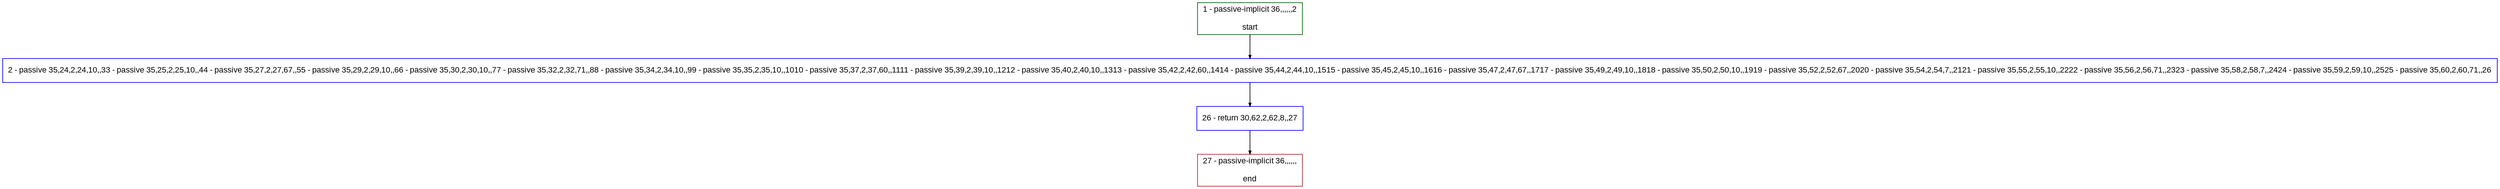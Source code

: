 digraph "" {
  graph [bgcolor="white", fillcolor="#FFFFCC", pack="true", packmode="clust", fontname="Arial", label="", fontsize="12", compound="true", style="rounded,filled"];
  node [node_initialized="no", fillcolor="white", fontname="Arial", label="", color="grey", fontsize="12", fixedsize="false", compound="true", shape="rectangle", style="filled"];
  edge [arrowtail="none", lhead="", fontcolor="black", fontname="Arial", label="", color="black", fontsize="12", arrowhead="normal", arrowsize="0.5", compound="true", ltail="", dir="forward"];
  __N1 [fillcolor="#ffffff", label="2 - passive 35,24,2,24,10,,33 - passive 35,25,2,25,10,,44 - passive 35,27,2,27,67,,55 - passive 35,29,2,29,10,,66 - passive 35,30,2,30,10,,77 - passive 35,32,2,32,71,,88 - passive 35,34,2,34,10,,99 - passive 35,35,2,35,10,,1010 - passive 35,37,2,37,60,,1111 - passive 35,39,2,39,10,,1212 - passive 35,40,2,40,10,,1313 - passive 35,42,2,42,60,,1414 - passive 35,44,2,44,10,,1515 - passive 35,45,2,45,10,,1616 - passive 35,47,2,47,67,,1717 - passive 35,49,2,49,10,,1818 - passive 35,50,2,50,10,,1919 - passive 35,52,2,52,67,,2020 - passive 35,54,2,54,7,,2121 - passive 35,55,2,55,10,,2222 - passive 35,56,2,56,71,,2323 - passive 35,58,2,58,7,,2424 - passive 35,59,2,59,10,,2525 - passive 35,60,2,60,71,,26", color="#0000ff", shape="box", style="filled"];
  __N2 [fillcolor="#ffffff", label="1 - passive-implicit 36,,,,,,2\n\nstart", color="#006400", shape="box", style="filled"];
  __N3 [fillcolor="#ffffff", label="26 - return 30,62,2,62,8,,27", color="#0000ff", shape="box", style="filled"];
  __N4 [fillcolor="#ffffff", label="27 - passive-implicit 36,,,,,,\n\nend", color="#a52a2a", shape="box", style="filled"];
  __N2 -> __N1 [arrowtail="none", color="#000000", label="", arrowhead="normal", dir="forward"];
  __N1 -> __N3 [arrowtail="none", color="#000000", label="", arrowhead="normal", dir="forward"];
  __N3 -> __N4 [arrowtail="none", color="#000000", label="", arrowhead="normal", dir="forward"];
}
